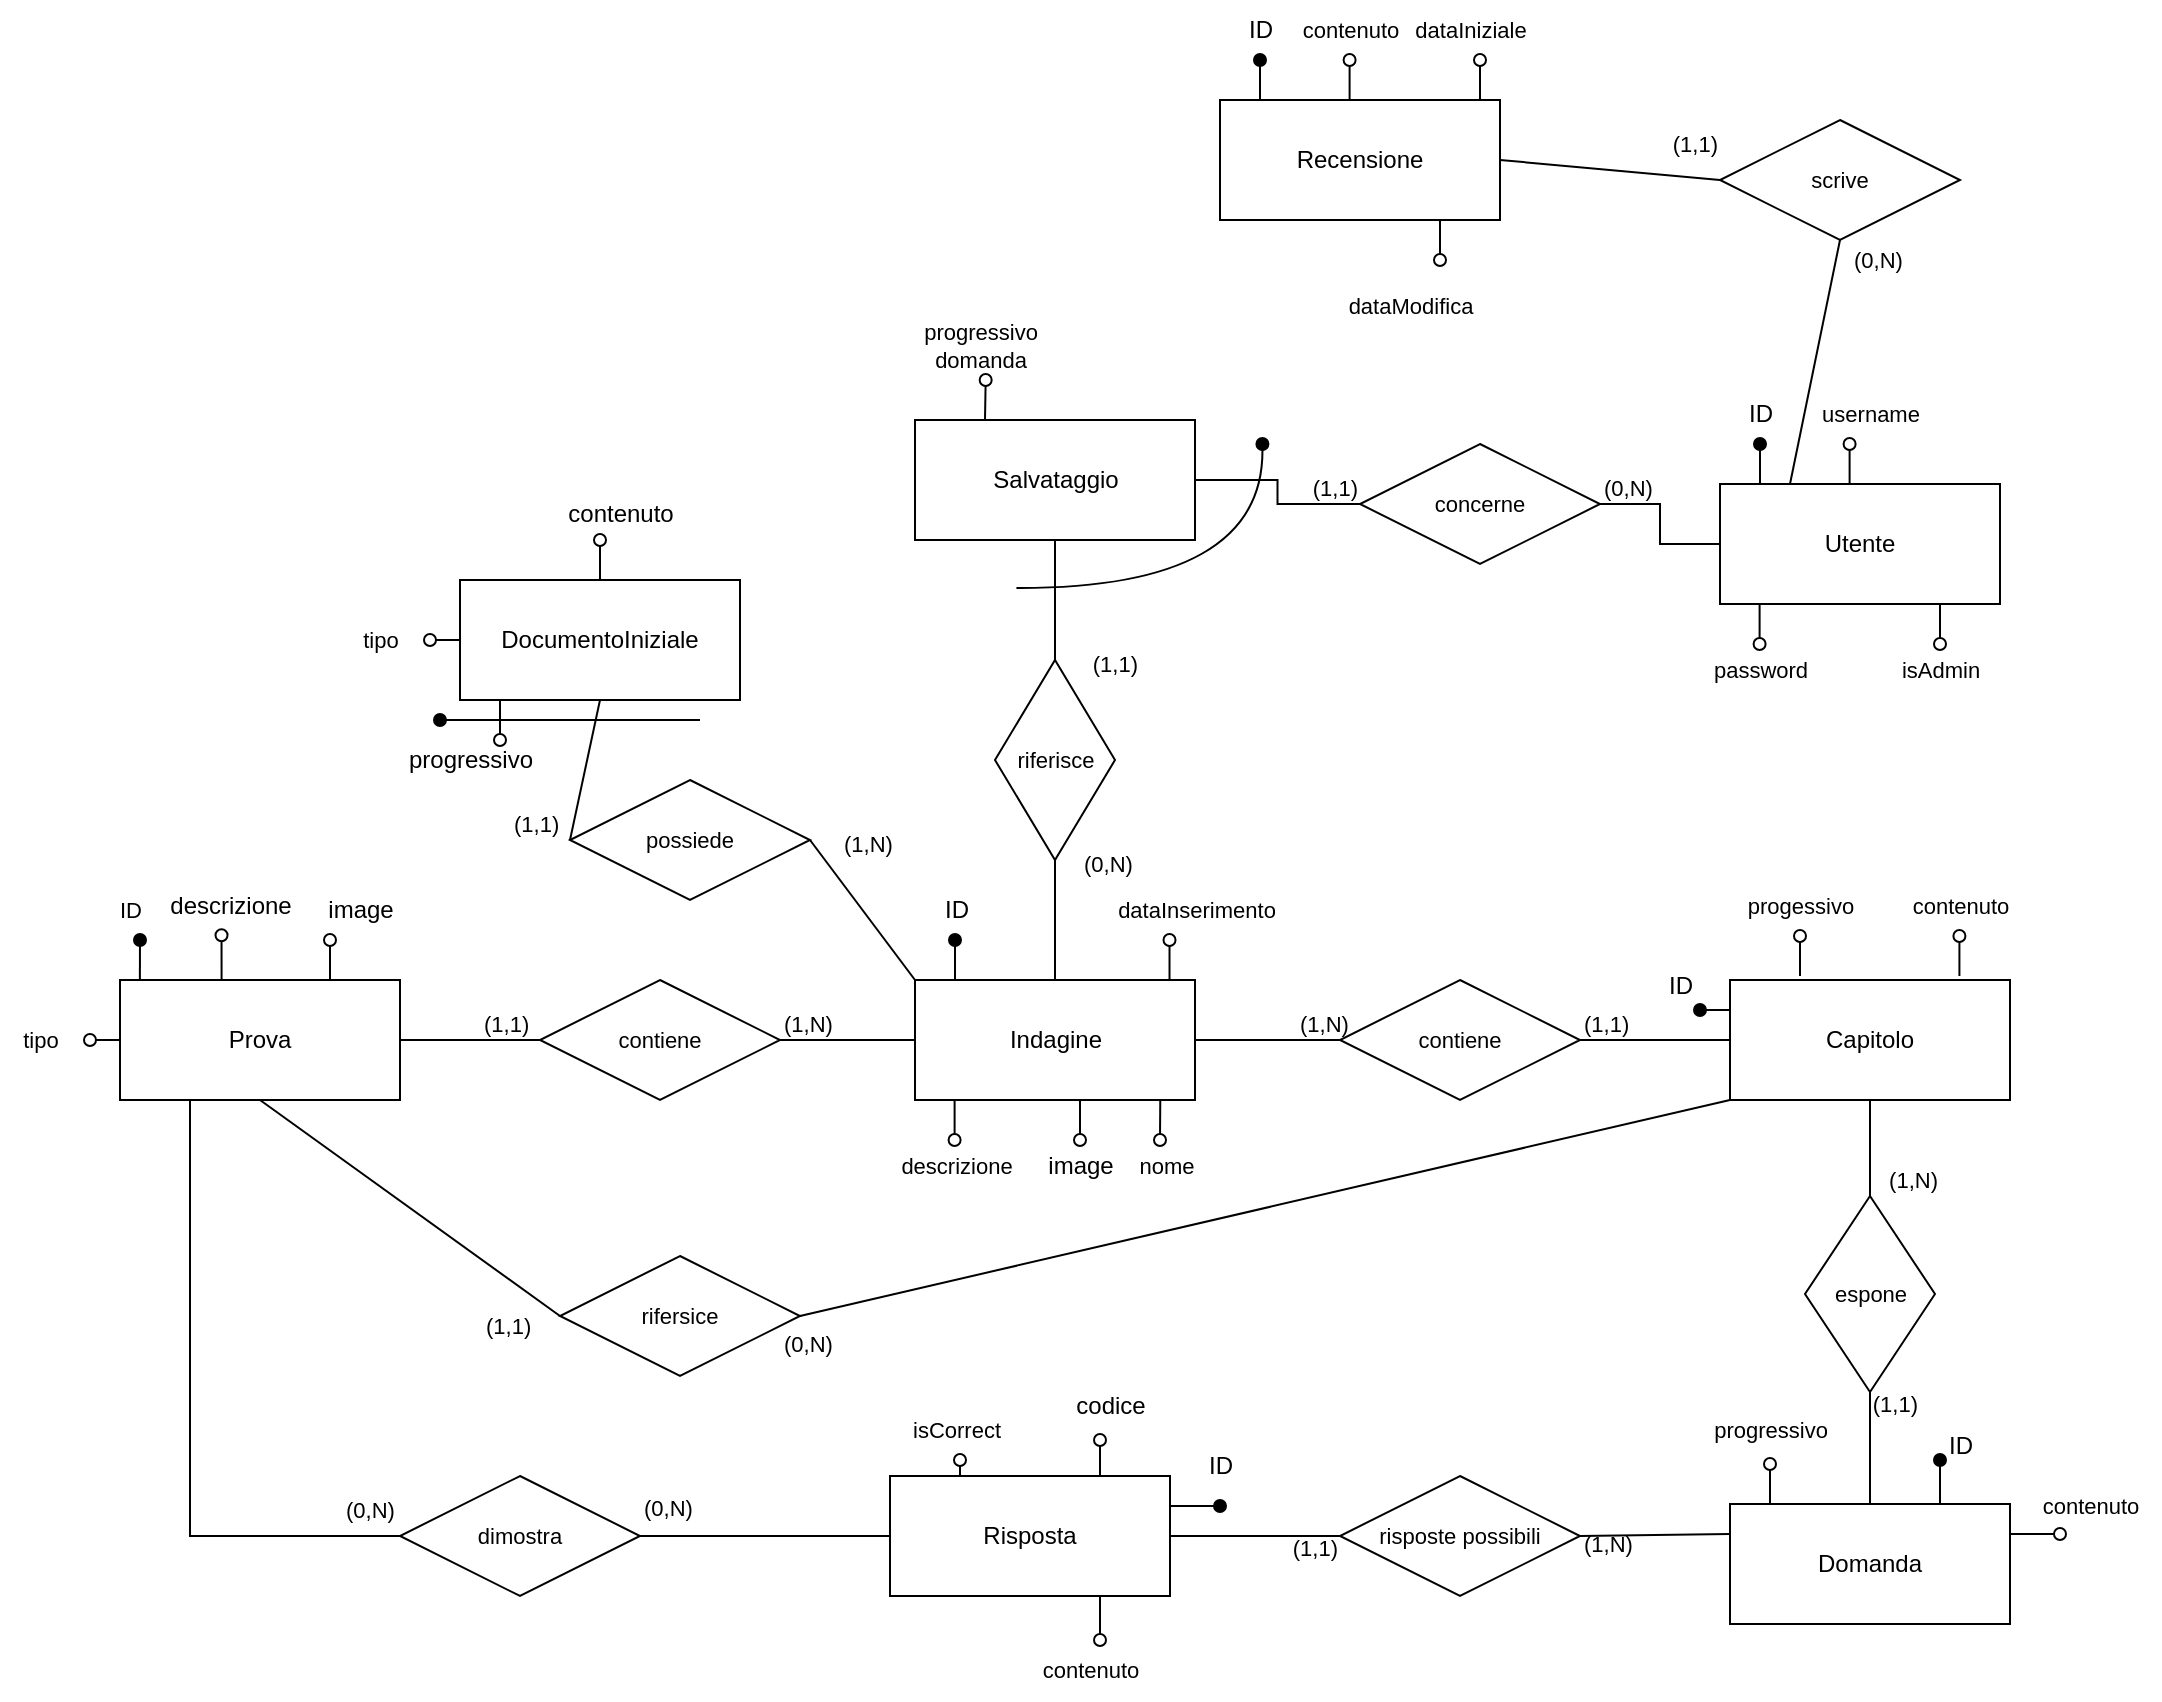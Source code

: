 <mxfile version="22.1.18" type="device">
  <diagram id="R2lEEEUBdFMjLlhIrx00" name="Page-1">
    <mxGraphModel dx="2337" dy="828" grid="1" gridSize="10" guides="1" tooltips="1" connect="1" arrows="1" fold="1" page="1" pageScale="1" pageWidth="850" pageHeight="1100" background="none" math="0" shadow="0" extFonts="Permanent Marker^https://fonts.googleapis.com/css?family=Permanent+Marker">
      <root>
        <mxCell id="0" />
        <mxCell id="1" parent="0" />
        <mxCell id="n5HG0VBlZ2yqzzz-11y6-12" style="rounded=0;orthogonalLoop=1;jettySize=auto;html=1;endArrow=oval;endFill=1;" parent="1" edge="1">
          <mxGeometry relative="1" as="geometry">
            <mxPoint x="670" y="392" as="targetPoint" />
            <mxPoint x="670" y="412" as="sourcePoint" />
          </mxGeometry>
        </mxCell>
        <mxCell id="n5HG0VBlZ2yqzzz-11y6-1" value="Utente" style="whiteSpace=wrap;html=1;align=center;" parent="1" vertex="1">
          <mxGeometry x="650" y="412" width="140" height="60" as="geometry" />
        </mxCell>
        <mxCell id="n5HG0VBlZ2yqzzz-11y6-13" value="ID" style="text;html=1;align=center;verticalAlign=middle;resizable=0;points=[];autosize=1;strokeColor=none;fillColor=none;" parent="1" vertex="1">
          <mxGeometry x="650" y="362" width="40" height="30" as="geometry" />
        </mxCell>
        <mxCell id="n5HG0VBlZ2yqzzz-11y6-15" style="rounded=0;orthogonalLoop=1;jettySize=auto;html=1;endArrow=oval;endFill=0;" parent="1" edge="1">
          <mxGeometry relative="1" as="geometry">
            <mxPoint x="714.8" y="392" as="targetPoint" />
            <mxPoint x="714.8" y="412" as="sourcePoint" />
          </mxGeometry>
        </mxCell>
        <mxCell id="n5HG0VBlZ2yqzzz-11y6-17" value="username" style="text;html=1;align=center;verticalAlign=middle;resizable=0;points=[];autosize=1;strokeColor=none;fillColor=none;fontSize=11;fontFamily=Helvetica;fontColor=default;" parent="1" vertex="1">
          <mxGeometry x="690" y="362" width="70" height="30" as="geometry" />
        </mxCell>
        <mxCell id="n5HG0VBlZ2yqzzz-11y6-20" style="rounded=0;orthogonalLoop=1;jettySize=auto;html=1;endArrow=oval;endFill=0;" parent="1" edge="1">
          <mxGeometry relative="1" as="geometry">
            <mxPoint x="669.8" y="492" as="targetPoint" />
            <mxPoint x="669.8" y="472" as="sourcePoint" />
          </mxGeometry>
        </mxCell>
        <mxCell id="n5HG0VBlZ2yqzzz-11y6-21" value="&lt;div&gt;password&lt;/div&gt;" style="text;html=1;align=center;verticalAlign=middle;resizable=0;points=[];autosize=1;strokeColor=none;fillColor=none;fontSize=11;fontFamily=Helvetica;fontColor=default;" parent="1" vertex="1">
          <mxGeometry x="635" y="490" width="70" height="30" as="geometry" />
        </mxCell>
        <mxCell id="n5HG0VBlZ2yqzzz-11y6-22" style="rounded=0;orthogonalLoop=1;jettySize=auto;html=1;endArrow=oval;endFill=0;" parent="1" edge="1">
          <mxGeometry relative="1" as="geometry">
            <mxPoint x="760" y="492" as="targetPoint" />
            <mxPoint x="760" y="472" as="sourcePoint" />
          </mxGeometry>
        </mxCell>
        <mxCell id="n5HG0VBlZ2yqzzz-11y6-23" value="isAdmin" style="text;html=1;align=center;verticalAlign=middle;resizable=0;points=[];autosize=1;strokeColor=none;fillColor=none;fontSize=11;fontFamily=Helvetica;fontColor=default;" parent="1" vertex="1">
          <mxGeometry x="730" y="490" width="60" height="30" as="geometry" />
        </mxCell>
        <mxCell id="n5HG0VBlZ2yqzzz-11y6-24" style="rounded=0;orthogonalLoop=1;jettySize=auto;html=1;endArrow=oval;endFill=1;" parent="1" edge="1">
          <mxGeometry relative="1" as="geometry">
            <mxPoint x="267.5" y="640" as="targetPoint" />
            <mxPoint x="267.5" y="660" as="sourcePoint" />
          </mxGeometry>
        </mxCell>
        <mxCell id="48Uhid8N3wwzaHbuXOkJ-1" style="edgeStyle=orthogonalEdgeStyle;rounded=0;orthogonalLoop=1;jettySize=auto;html=1;exitX=0.5;exitY=1;exitDx=0;exitDy=0;endArrow=oval;endFill=0;" edge="1" parent="1" source="n5HG0VBlZ2yqzzz-11y6-25">
          <mxGeometry relative="1" as="geometry">
            <mxPoint x="330" y="740" as="targetPoint" />
          </mxGeometry>
        </mxCell>
        <mxCell id="n5HG0VBlZ2yqzzz-11y6-25" value="Indagine" style="whiteSpace=wrap;html=1;align=center;" parent="1" vertex="1">
          <mxGeometry x="247.5" y="660" width="140" height="60" as="geometry" />
        </mxCell>
        <mxCell id="n5HG0VBlZ2yqzzz-11y6-26" value="ID" style="text;html=1;align=center;verticalAlign=middle;resizable=0;points=[];autosize=1;strokeColor=none;fillColor=none;" parent="1" vertex="1">
          <mxGeometry x="247.5" y="610" width="40" height="30" as="geometry" />
        </mxCell>
        <mxCell id="n5HG0VBlZ2yqzzz-11y6-27" style="rounded=0;orthogonalLoop=1;jettySize=auto;html=1;endArrow=oval;endFill=0;exitX=0.876;exitY=0.997;exitDx=0;exitDy=0;exitPerimeter=0;" parent="1" edge="1" source="n5HG0VBlZ2yqzzz-11y6-25">
          <mxGeometry relative="1" as="geometry">
            <mxPoint x="370" y="740" as="targetPoint" />
            <mxPoint x="353" y="720" as="sourcePoint" />
          </mxGeometry>
        </mxCell>
        <mxCell id="n5HG0VBlZ2yqzzz-11y6-28" value="nome" style="text;html=1;align=center;verticalAlign=middle;resizable=0;points=[];autosize=1;strokeColor=none;fillColor=none;fontSize=11;fontFamily=Helvetica;fontColor=default;" parent="1" vertex="1">
          <mxGeometry x="347.5" y="738" width="50" height="30" as="geometry" />
        </mxCell>
        <mxCell id="n5HG0VBlZ2yqzzz-11y6-31" style="rounded=0;orthogonalLoop=1;jettySize=auto;html=1;endArrow=oval;endFill=0;" parent="1" edge="1">
          <mxGeometry relative="1" as="geometry">
            <mxPoint x="267.3" y="740" as="targetPoint" />
            <mxPoint x="267.3" y="720" as="sourcePoint" />
          </mxGeometry>
        </mxCell>
        <mxCell id="n5HG0VBlZ2yqzzz-11y6-32" value="descrizione" style="text;html=1;align=center;verticalAlign=middle;resizable=0;points=[];autosize=1;strokeColor=none;fillColor=none;fontSize=11;fontFamily=Helvetica;fontColor=default;" parent="1" vertex="1">
          <mxGeometry x="227.5" y="738" width="80" height="30" as="geometry" />
        </mxCell>
        <mxCell id="n5HG0VBlZ2yqzzz-11y6-33" style="rounded=0;orthogonalLoop=1;jettySize=auto;html=1;endArrow=oval;endFill=0;" parent="1" edge="1">
          <mxGeometry relative="1" as="geometry">
            <mxPoint x="374.76" y="640" as="targetPoint" />
            <mxPoint x="374.76" y="660" as="sourcePoint" />
          </mxGeometry>
        </mxCell>
        <mxCell id="n5HG0VBlZ2yqzzz-11y6-34" value="dataInserimento" style="text;html=1;align=center;verticalAlign=middle;resizable=0;points=[];autosize=1;strokeColor=none;fillColor=none;fontSize=11;fontFamily=Helvetica;fontColor=default;" parent="1" vertex="1">
          <mxGeometry x="337.5" y="610" width="100" height="30" as="geometry" />
        </mxCell>
        <mxCell id="n5HG0VBlZ2yqzzz-11y6-116" style="edgeStyle=none;shape=connector;rounded=0;orthogonalLoop=1;jettySize=auto;html=1;exitX=0;exitY=0.5;exitDx=0;exitDy=0;entryX=1;entryY=0.5;entryDx=0;entryDy=0;labelBackgroundColor=default;strokeColor=default;align=center;verticalAlign=middle;fontFamily=Helvetica;fontSize=11;fontColor=default;endArrow=none;endFill=0;" parent="1" source="n5HG0VBlZ2yqzzz-11y6-35" target="n5HG0VBlZ2yqzzz-11y6-25" edge="1">
          <mxGeometry relative="1" as="geometry" />
        </mxCell>
        <mxCell id="n5HG0VBlZ2yqzzz-11y6-35" value="contiene" style="shape=rhombus;perimeter=rhombusPerimeter;whiteSpace=wrap;html=1;align=center;fontFamily=Helvetica;fontSize=11;fontColor=default;" parent="1" vertex="1">
          <mxGeometry x="460" y="660" width="120" height="60" as="geometry" />
        </mxCell>
        <mxCell id="n5HG0VBlZ2yqzzz-11y6-40" value="Capitolo" style="whiteSpace=wrap;html=1;align=center;" parent="1" vertex="1">
          <mxGeometry x="655" y="660" width="140" height="60" as="geometry" />
        </mxCell>
        <mxCell id="n5HG0VBlZ2yqzzz-11y6-42" style="rounded=0;orthogonalLoop=1;jettySize=auto;html=1;endArrow=oval;endFill=0;" parent="1" edge="1">
          <mxGeometry relative="1" as="geometry">
            <mxPoint x="690" y="638" as="targetPoint" />
            <mxPoint x="690" y="658" as="sourcePoint" />
          </mxGeometry>
        </mxCell>
        <mxCell id="n5HG0VBlZ2yqzzz-11y6-43" value="progessivo" style="text;html=1;align=center;verticalAlign=middle;resizable=0;points=[];autosize=1;strokeColor=none;fillColor=none;fontSize=11;fontFamily=Helvetica;fontColor=default;" parent="1" vertex="1">
          <mxGeometry x="650" y="608" width="80" height="30" as="geometry" />
        </mxCell>
        <mxCell id="n5HG0VBlZ2yqzzz-11y6-44" style="rounded=0;orthogonalLoop=1;jettySize=auto;html=1;endArrow=oval;endFill=0;" parent="1" edge="1">
          <mxGeometry relative="1" as="geometry">
            <mxPoint x="769.71" y="638" as="targetPoint" />
            <mxPoint x="769.71" y="658" as="sourcePoint" />
          </mxGeometry>
        </mxCell>
        <mxCell id="n5HG0VBlZ2yqzzz-11y6-45" value="contenuto" style="text;html=1;align=center;verticalAlign=middle;resizable=0;points=[];autosize=1;strokeColor=none;fillColor=none;fontSize=11;fontFamily=Helvetica;fontColor=default;" parent="1" vertex="1">
          <mxGeometry x="735" y="608" width="70" height="30" as="geometry" />
        </mxCell>
        <mxCell id="n5HG0VBlZ2yqzzz-11y6-48" value="" style="endArrow=none;html=1;rounded=0;labelBackgroundColor=default;strokeColor=default;align=center;verticalAlign=middle;fontFamily=Helvetica;fontSize=11;fontColor=default;shape=connector;exitX=1;exitY=0.5;exitDx=0;exitDy=0;entryX=0;entryY=0.5;entryDx=0;entryDy=0;" parent="1" source="n5HG0VBlZ2yqzzz-11y6-35" target="n5HG0VBlZ2yqzzz-11y6-40" edge="1">
          <mxGeometry relative="1" as="geometry">
            <mxPoint x="440" y="910" as="sourcePoint" />
            <mxPoint x="600" y="910" as="targetPoint" />
          </mxGeometry>
        </mxCell>
        <mxCell id="n5HG0VBlZ2yqzzz-11y6-49" value="(1,1)" style="resizable=0;html=1;whiteSpace=wrap;align=left;verticalAlign=bottom;fontFamily=Helvetica;fontSize=11;fontColor=default;" parent="n5HG0VBlZ2yqzzz-11y6-48" connectable="0" vertex="1">
          <mxGeometry x="-1" relative="1" as="geometry" />
        </mxCell>
        <mxCell id="n5HG0VBlZ2yqzzz-11y6-50" value="" style="resizable=0;html=1;whiteSpace=wrap;align=right;verticalAlign=bottom;fontFamily=Helvetica;fontSize=11;fontColor=default;" parent="n5HG0VBlZ2yqzzz-11y6-48" connectable="0" vertex="1">
          <mxGeometry x="1" relative="1" as="geometry" />
        </mxCell>
        <mxCell id="n5HG0VBlZ2yqzzz-11y6-52" style="rounded=0;orthogonalLoop=1;jettySize=auto;html=1;endArrow=oval;endFill=0;" parent="1" edge="1">
          <mxGeometry relative="1" as="geometry">
            <mxPoint x="675" y="902" as="targetPoint" />
            <mxPoint x="675" y="922" as="sourcePoint" />
          </mxGeometry>
        </mxCell>
        <mxCell id="n5HG0VBlZ2yqzzz-11y6-53" value="Domanda" style="whiteSpace=wrap;html=1;align=center;" parent="1" vertex="1">
          <mxGeometry x="655" y="922" width="140" height="60" as="geometry" />
        </mxCell>
        <mxCell id="n5HG0VBlZ2yqzzz-11y6-54" style="rounded=0;orthogonalLoop=1;jettySize=auto;html=1;endArrow=oval;endFill=0;exitX=1;exitY=0.25;exitDx=0;exitDy=0;" parent="1" source="n5HG0VBlZ2yqzzz-11y6-53" edge="1">
          <mxGeometry relative="1" as="geometry">
            <mxPoint x="820" y="937" as="targetPoint" />
            <mxPoint x="635" y="962" as="sourcePoint" />
          </mxGeometry>
        </mxCell>
        <mxCell id="n5HG0VBlZ2yqzzz-11y6-58" value="progressivo" style="text;html=1;align=center;verticalAlign=middle;resizable=0;points=[];autosize=1;strokeColor=none;fillColor=none;fontSize=11;fontFamily=Helvetica;fontColor=default;" parent="1" vertex="1">
          <mxGeometry x="635" y="870" width="80" height="30" as="geometry" />
        </mxCell>
        <mxCell id="n5HG0VBlZ2yqzzz-11y6-59" value="contenuto" style="text;html=1;align=center;verticalAlign=middle;resizable=0;points=[];autosize=1;strokeColor=none;fillColor=none;fontSize=11;fontFamily=Helvetica;fontColor=default;" parent="1" vertex="1">
          <mxGeometry x="800" y="908" width="70" height="30" as="geometry" />
        </mxCell>
        <mxCell id="n5HG0VBlZ2yqzzz-11y6-60" value="espone" style="shape=rhombus;perimeter=rhombusPerimeter;whiteSpace=wrap;html=1;align=center;fontFamily=Helvetica;fontSize=11;fontColor=default;direction=south;" parent="1" vertex="1">
          <mxGeometry x="692.5" y="768" width="65" height="98" as="geometry" />
        </mxCell>
        <mxCell id="n5HG0VBlZ2yqzzz-11y6-61" value="" style="endArrow=none;html=1;rounded=0;labelBackgroundColor=default;strokeColor=default;align=center;verticalAlign=middle;fontFamily=Helvetica;fontSize=11;fontColor=default;shape=connector;exitX=0.5;exitY=1;exitDx=0;exitDy=0;entryX=0;entryY=0.5;entryDx=0;entryDy=0;" parent="1" source="n5HG0VBlZ2yqzzz-11y6-40" target="n5HG0VBlZ2yqzzz-11y6-60" edge="1">
          <mxGeometry relative="1" as="geometry">
            <mxPoint x="630" y="750" as="sourcePoint" />
            <mxPoint x="702" y="750" as="targetPoint" />
          </mxGeometry>
        </mxCell>
        <mxCell id="n5HG0VBlZ2yqzzz-11y6-62" value="(1,N)" style="resizable=0;html=1;whiteSpace=wrap;align=right;verticalAlign=bottom;fontFamily=Helvetica;fontSize=11;fontColor=default;" parent="n5HG0VBlZ2yqzzz-11y6-61" connectable="0" vertex="1">
          <mxGeometry x="1" relative="1" as="geometry">
            <mxPoint x="35" as="offset" />
          </mxGeometry>
        </mxCell>
        <mxCell id="n5HG0VBlZ2yqzzz-11y6-63" value="" style="endArrow=none;html=1;rounded=0;labelBackgroundColor=default;strokeColor=default;align=center;verticalAlign=middle;fontFamily=Helvetica;fontSize=11;fontColor=default;shape=connector;exitX=1;exitY=0.5;exitDx=0;exitDy=0;entryX=0.5;entryY=0;entryDx=0;entryDy=0;" parent="1" source="n5HG0VBlZ2yqzzz-11y6-60" target="n5HG0VBlZ2yqzzz-11y6-53" edge="1">
          <mxGeometry relative="1" as="geometry">
            <mxPoint x="408" y="710" as="sourcePoint" />
            <mxPoint x="480" y="710" as="targetPoint" />
          </mxGeometry>
        </mxCell>
        <mxCell id="n5HG0VBlZ2yqzzz-11y6-64" value="(1,1)" style="resizable=0;html=1;whiteSpace=wrap;align=right;verticalAlign=bottom;fontFamily=Helvetica;fontSize=11;fontColor=default;" parent="n5HG0VBlZ2yqzzz-11y6-63" connectable="0" vertex="1">
          <mxGeometry x="1" relative="1" as="geometry">
            <mxPoint x="25" y="-42" as="offset" />
          </mxGeometry>
        </mxCell>
        <mxCell id="n5HG0VBlZ2yqzzz-11y6-66" style="rounded=0;orthogonalLoop=1;jettySize=auto;html=1;endArrow=oval;endFill=0;exitX=0.75;exitY=0;exitDx=0;exitDy=0;" parent="1" source="n5HG0VBlZ2yqzzz-11y6-67" edge="1">
          <mxGeometry relative="1" as="geometry">
            <mxPoint x="340" y="890" as="targetPoint" />
            <mxPoint x="255" y="908" as="sourcePoint" />
          </mxGeometry>
        </mxCell>
        <mxCell id="n5HG0VBlZ2yqzzz-11y6-67" value="Risposta" style="whiteSpace=wrap;html=1;align=center;" parent="1" vertex="1">
          <mxGeometry x="235" y="908" width="140" height="60" as="geometry" />
        </mxCell>
        <mxCell id="n5HG0VBlZ2yqzzz-11y6-68" value="codice" style="text;html=1;align=center;verticalAlign=middle;resizable=0;points=[];autosize=1;strokeColor=none;fillColor=none;" parent="1" vertex="1">
          <mxGeometry x="315" y="858" width="60" height="30" as="geometry" />
        </mxCell>
        <mxCell id="n5HG0VBlZ2yqzzz-11y6-71" style="rounded=0;orthogonalLoop=1;jettySize=auto;html=1;endArrow=oval;endFill=0;exitX=0.75;exitY=1;exitDx=0;exitDy=0;" parent="1" source="n5HG0VBlZ2yqzzz-11y6-67" edge="1">
          <mxGeometry relative="1" as="geometry">
            <mxPoint x="340" y="990" as="targetPoint" />
            <mxPoint x="254.8" y="968" as="sourcePoint" />
          </mxGeometry>
        </mxCell>
        <mxCell id="n5HG0VBlZ2yqzzz-11y6-72" value="contenuto" style="text;html=1;align=center;verticalAlign=middle;resizable=0;points=[];autosize=1;strokeColor=none;fillColor=none;fontSize=11;fontFamily=Helvetica;fontColor=default;" parent="1" vertex="1">
          <mxGeometry x="300" y="990" width="70" height="30" as="geometry" />
        </mxCell>
        <mxCell id="n5HG0VBlZ2yqzzz-11y6-83" style="edgeStyle=none;shape=connector;rounded=0;orthogonalLoop=1;jettySize=auto;html=1;exitX=0.25;exitY=0;exitDx=0;exitDy=0;labelBackgroundColor=default;strokeColor=default;align=center;verticalAlign=middle;fontFamily=Helvetica;fontSize=11;fontColor=default;endArrow=oval;endFill=0;" parent="1" source="n5HG0VBlZ2yqzzz-11y6-67" edge="1">
          <mxGeometry relative="1" as="geometry">
            <mxPoint x="270" y="900" as="targetPoint" />
          </mxGeometry>
        </mxCell>
        <mxCell id="n5HG0VBlZ2yqzzz-11y6-75" value="risposte possibili" style="shape=rhombus;perimeter=rhombusPerimeter;whiteSpace=wrap;html=1;align=center;fontFamily=Helvetica;fontSize=11;fontColor=default;" parent="1" vertex="1">
          <mxGeometry x="460" y="908" width="120" height="60" as="geometry" />
        </mxCell>
        <mxCell id="n5HG0VBlZ2yqzzz-11y6-76" value="&lt;div&gt;(1,1)&lt;/div&gt;" style="resizable=0;html=1;whiteSpace=wrap;align=right;verticalAlign=bottom;fontFamily=Helvetica;fontSize=11;fontColor=default;" parent="1" connectable="0" vertex="1">
          <mxGeometry x="460" y="952" as="geometry" />
        </mxCell>
        <mxCell id="n5HG0VBlZ2yqzzz-11y6-77" value="(1,N)" style="resizable=0;html=1;whiteSpace=wrap;align=left;verticalAlign=bottom;fontFamily=Helvetica;fontSize=11;fontColor=default;" parent="1" connectable="0" vertex="1">
          <mxGeometry x="580" y="950" as="geometry" />
        </mxCell>
        <mxCell id="n5HG0VBlZ2yqzzz-11y6-78" value="" style="endArrow=none;html=1;rounded=0;labelBackgroundColor=default;strokeColor=default;align=center;verticalAlign=middle;fontFamily=Helvetica;fontSize=11;fontColor=default;shape=connector;exitX=1;exitY=0.5;exitDx=0;exitDy=0;entryX=0;entryY=0.5;entryDx=0;entryDy=0;" parent="1" source="n5HG0VBlZ2yqzzz-11y6-67" target="n5HG0VBlZ2yqzzz-11y6-75" edge="1">
          <mxGeometry relative="1" as="geometry">
            <mxPoint x="398" y="700" as="sourcePoint" />
            <mxPoint x="470" y="700" as="targetPoint" />
          </mxGeometry>
        </mxCell>
        <mxCell id="n5HG0VBlZ2yqzzz-11y6-79" value="" style="resizable=0;html=1;whiteSpace=wrap;align=right;verticalAlign=bottom;fontFamily=Helvetica;fontSize=11;fontColor=default;" parent="n5HG0VBlZ2yqzzz-11y6-78" connectable="0" vertex="1">
          <mxGeometry x="1" relative="1" as="geometry" />
        </mxCell>
        <mxCell id="n5HG0VBlZ2yqzzz-11y6-80" value="" style="endArrow=none;html=1;rounded=0;labelBackgroundColor=default;strokeColor=default;align=center;verticalAlign=middle;fontFamily=Helvetica;fontSize=11;fontColor=default;shape=connector;exitX=0;exitY=0.25;exitDx=0;exitDy=0;entryX=1;entryY=0.5;entryDx=0;entryDy=0;" parent="1" source="n5HG0VBlZ2yqzzz-11y6-53" target="n5HG0VBlZ2yqzzz-11y6-75" edge="1">
          <mxGeometry relative="1" as="geometry">
            <mxPoint x="385" y="948" as="sourcePoint" />
            <mxPoint x="470" y="960" as="targetPoint" />
          </mxGeometry>
        </mxCell>
        <mxCell id="n5HG0VBlZ2yqzzz-11y6-81" value="" style="resizable=0;html=1;whiteSpace=wrap;align=right;verticalAlign=bottom;fontFamily=Helvetica;fontSize=11;fontColor=default;" parent="n5HG0VBlZ2yqzzz-11y6-80" connectable="0" vertex="1">
          <mxGeometry x="1" relative="1" as="geometry" />
        </mxCell>
        <mxCell id="n5HG0VBlZ2yqzzz-11y6-84" value="isCorrect" style="text;html=1;align=center;verticalAlign=middle;resizable=0;points=[];autosize=1;strokeColor=none;fillColor=none;fontSize=11;fontFamily=Helvetica;fontColor=default;" parent="1" vertex="1">
          <mxGeometry x="232.5" y="870" width="70" height="30" as="geometry" />
        </mxCell>
        <mxCell id="n5HG0VBlZ2yqzzz-11y6-104" style="edgeStyle=none;shape=connector;rounded=0;orthogonalLoop=1;jettySize=auto;html=1;exitX=0.25;exitY=0;exitDx=0;exitDy=0;labelBackgroundColor=default;strokeColor=default;align=center;verticalAlign=middle;fontFamily=Helvetica;fontSize=11;fontColor=default;endArrow=oval;endFill=0;" parent="1" source="n5HG0VBlZ2yqzzz-11y6-86" edge="1">
          <mxGeometry relative="1" as="geometry">
            <mxPoint x="282.833" y="360" as="targetPoint" />
          </mxGeometry>
        </mxCell>
        <mxCell id="n5HG0VBlZ2yqzzz-11y6-86" value="Salvataggio" style="whiteSpace=wrap;html=1;align=center;" parent="1" vertex="1">
          <mxGeometry x="247.5" y="380" width="140" height="60" as="geometry" />
        </mxCell>
        <mxCell id="n5HG0VBlZ2yqzzz-11y6-94" style="edgeStyle=none;shape=connector;rounded=0;orthogonalLoop=1;jettySize=auto;html=1;exitX=1;exitY=0.5;exitDx=0;exitDy=0;entryX=0.5;entryY=0;entryDx=0;entryDy=0;labelBackgroundColor=default;strokeColor=default;align=center;verticalAlign=middle;fontFamily=Helvetica;fontSize=11;fontColor=default;endArrow=none;endFill=0;" parent="1" source="n5HG0VBlZ2yqzzz-11y6-91" target="n5HG0VBlZ2yqzzz-11y6-25" edge="1">
          <mxGeometry relative="1" as="geometry" />
        </mxCell>
        <mxCell id="n5HG0VBlZ2yqzzz-11y6-95" style="edgeStyle=none;shape=connector;rounded=0;orthogonalLoop=1;jettySize=auto;html=1;exitX=0;exitY=0.5;exitDx=0;exitDy=0;entryX=0.5;entryY=1;entryDx=0;entryDy=0;labelBackgroundColor=default;strokeColor=default;align=center;verticalAlign=middle;fontFamily=Helvetica;fontSize=11;fontColor=default;endArrow=none;endFill=0;" parent="1" source="n5HG0VBlZ2yqzzz-11y6-91" target="n5HG0VBlZ2yqzzz-11y6-86" edge="1">
          <mxGeometry relative="1" as="geometry" />
        </mxCell>
        <mxCell id="n5HG0VBlZ2yqzzz-11y6-91" value="riferisce" style="shape=rhombus;perimeter=rhombusPerimeter;whiteSpace=wrap;html=1;align=center;fontFamily=Helvetica;fontSize=11;fontColor=default;direction=south;" parent="1" vertex="1">
          <mxGeometry x="287.5" y="500" width="60" height="100" as="geometry" />
        </mxCell>
        <mxCell id="n5HG0VBlZ2yqzzz-11y6-92" value="(1,1)" style="resizable=0;html=1;whiteSpace=wrap;align=right;verticalAlign=bottom;fontFamily=Helvetica;fontSize=11;fontColor=default;" parent="1" connectable="0" vertex="1">
          <mxGeometry x="360" y="510" as="geometry" />
        </mxCell>
        <mxCell id="n5HG0VBlZ2yqzzz-11y6-93" value="(0,N)" style="resizable=0;html=1;whiteSpace=wrap;align=left;verticalAlign=bottom;fontFamily=Helvetica;fontSize=11;fontColor=default;" parent="1" connectable="0" vertex="1">
          <mxGeometry x="330" y="610" as="geometry" />
        </mxCell>
        <mxCell id="n5HG0VBlZ2yqzzz-11y6-99" style="edgeStyle=orthogonalEdgeStyle;shape=connector;rounded=0;orthogonalLoop=1;jettySize=auto;html=1;exitX=0;exitY=0.5;exitDx=0;exitDy=0;entryX=1;entryY=0.5;entryDx=0;entryDy=0;labelBackgroundColor=default;strokeColor=default;align=center;verticalAlign=middle;fontFamily=Helvetica;fontSize=11;fontColor=default;endArrow=none;endFill=0;" parent="1" source="n5HG0VBlZ2yqzzz-11y6-96" target="n5HG0VBlZ2yqzzz-11y6-86" edge="1">
          <mxGeometry relative="1" as="geometry" />
        </mxCell>
        <mxCell id="n5HG0VBlZ2yqzzz-11y6-100" style="edgeStyle=orthogonalEdgeStyle;shape=connector;rounded=0;orthogonalLoop=1;jettySize=auto;html=1;exitX=1;exitY=0.5;exitDx=0;exitDy=0;entryX=0;entryY=0.5;entryDx=0;entryDy=0;labelBackgroundColor=default;strokeColor=default;align=center;verticalAlign=middle;fontFamily=Helvetica;fontSize=11;fontColor=default;endArrow=none;endFill=0;" parent="1" source="n5HG0VBlZ2yqzzz-11y6-96" target="n5HG0VBlZ2yqzzz-11y6-1" edge="1">
          <mxGeometry relative="1" as="geometry" />
        </mxCell>
        <mxCell id="n5HG0VBlZ2yqzzz-11y6-96" value="concerne" style="shape=rhombus;perimeter=rhombusPerimeter;whiteSpace=wrap;html=1;align=center;fontFamily=Helvetica;fontSize=11;fontColor=default;" parent="1" vertex="1">
          <mxGeometry x="470" y="392" width="120" height="60" as="geometry" />
        </mxCell>
        <mxCell id="n5HG0VBlZ2yqzzz-11y6-97" value="(1,1)" style="resizable=0;html=1;whiteSpace=wrap;align=right;verticalAlign=bottom;fontFamily=Helvetica;fontSize=11;fontColor=default;" parent="1" connectable="0" vertex="1">
          <mxGeometry x="470" y="422" as="geometry" />
        </mxCell>
        <mxCell id="n5HG0VBlZ2yqzzz-11y6-98" value="(0,N)" style="resizable=0;html=1;whiteSpace=wrap;align=left;verticalAlign=bottom;fontFamily=Helvetica;fontSize=11;fontColor=default;" parent="1" connectable="0" vertex="1">
          <mxGeometry x="590" y="422" as="geometry" />
        </mxCell>
        <mxCell id="n5HG0VBlZ2yqzzz-11y6-102" value="" style="endArrow=oval;html=1;rounded=0;labelBackgroundColor=default;strokeColor=default;align=center;verticalAlign=middle;fontFamily=Helvetica;fontSize=11;fontColor=default;shape=connector;edgeStyle=orthogonalEdgeStyle;curved=1;endFill=1;" parent="1" edge="1">
          <mxGeometry relative="1" as="geometry">
            <mxPoint x="298.21" y="464" as="sourcePoint" />
            <mxPoint x="421.21" y="392" as="targetPoint" />
          </mxGeometry>
        </mxCell>
        <mxCell id="n5HG0VBlZ2yqzzz-11y6-105" value="&lt;div&gt;progressivo&lt;/div&gt;&lt;div&gt;domanda&lt;br&gt;&lt;/div&gt;" style="text;html=1;align=center;verticalAlign=middle;resizable=0;points=[];autosize=1;strokeColor=none;fillColor=none;fontSize=11;fontFamily=Helvetica;fontColor=default;" parent="1" vertex="1">
          <mxGeometry x="240" y="323" width="80" height="40" as="geometry" />
        </mxCell>
        <mxCell id="n5HG0VBlZ2yqzzz-11y6-134" style="edgeStyle=none;shape=connector;rounded=0;orthogonalLoop=1;jettySize=auto;html=1;exitX=0.071;exitY=0.011;exitDx=0;exitDy=0;labelBackgroundColor=default;strokeColor=default;align=center;verticalAlign=middle;fontFamily=Helvetica;fontSize=11;fontColor=default;endArrow=oval;endFill=1;exitPerimeter=0;" parent="1" source="n5HG0VBlZ2yqzzz-11y6-107" edge="1">
          <mxGeometry relative="1" as="geometry">
            <mxPoint x="-140" y="640" as="targetPoint" />
          </mxGeometry>
        </mxCell>
        <mxCell id="DzBBNSqWi5gjIEi5yH6b-2" style="edgeStyle=orthogonalEdgeStyle;rounded=0;orthogonalLoop=1;jettySize=auto;html=1;exitX=0.5;exitY=0;exitDx=0;exitDy=0;endArrow=oval;endFill=0;entryX=0.447;entryY=0.987;entryDx=0;entryDy=0;entryPerimeter=0;" parent="1" source="n5HG0VBlZ2yqzzz-11y6-107" target="DzBBNSqWi5gjIEi5yH6b-3" edge="1">
          <mxGeometry relative="1" as="geometry">
            <mxPoint x="-79.8" y="640" as="targetPoint" />
          </mxGeometry>
        </mxCell>
        <mxCell id="DzBBNSqWi5gjIEi5yH6b-5" style="edgeStyle=orthogonalEdgeStyle;rounded=0;orthogonalLoop=1;jettySize=auto;html=1;exitX=0.75;exitY=0;exitDx=0;exitDy=0;endArrow=oval;endFill=0;" parent="1" source="n5HG0VBlZ2yqzzz-11y6-107" edge="1">
          <mxGeometry relative="1" as="geometry">
            <mxPoint x="-45" y="640" as="targetPoint" />
          </mxGeometry>
        </mxCell>
        <mxCell id="n5HG0VBlZ2yqzzz-11y6-107" value="Prova" style="whiteSpace=wrap;html=1;align=center;" parent="1" vertex="1">
          <mxGeometry x="-150" y="660" width="140" height="60" as="geometry" />
        </mxCell>
        <mxCell id="n5HG0VBlZ2yqzzz-11y6-109" style="rounded=0;orthogonalLoop=1;jettySize=auto;html=1;endArrow=oval;endFill=0;exitX=0;exitY=0.5;exitDx=0;exitDy=0;" parent="1" source="n5HG0VBlZ2yqzzz-11y6-107" edge="1">
          <mxGeometry relative="1" as="geometry">
            <mxPoint x="-165" y="690" as="targetPoint" />
            <mxPoint x="-165" y="710" as="sourcePoint" />
          </mxGeometry>
        </mxCell>
        <mxCell id="n5HG0VBlZ2yqzzz-11y6-110" value="tipo" style="text;html=1;align=center;verticalAlign=middle;resizable=0;points=[];autosize=1;strokeColor=none;fillColor=none;fontSize=11;fontFamily=Helvetica;fontColor=default;" parent="1" vertex="1">
          <mxGeometry x="-210" y="675" width="40" height="30" as="geometry" />
        </mxCell>
        <mxCell id="n5HG0VBlZ2yqzzz-11y6-117" value="(1,N)" style="resizable=0;html=1;whiteSpace=wrap;align=left;verticalAlign=bottom;fontFamily=Helvetica;fontSize=11;fontColor=default;" parent="1" connectable="0" vertex="1">
          <mxGeometry x="437.5" y="690" as="geometry" />
        </mxCell>
        <mxCell id="n5HG0VBlZ2yqzzz-11y6-121" style="edgeStyle=none;shape=connector;rounded=0;orthogonalLoop=1;jettySize=auto;html=1;exitX=0;exitY=0.5;exitDx=0;exitDy=0;entryX=1;entryY=0.5;entryDx=0;entryDy=0;labelBackgroundColor=default;strokeColor=default;align=center;verticalAlign=middle;fontFamily=Helvetica;fontSize=11;fontColor=default;endArrow=none;endFill=0;" parent="1" source="n5HG0VBlZ2yqzzz-11y6-118" target="n5HG0VBlZ2yqzzz-11y6-107" edge="1">
          <mxGeometry relative="1" as="geometry" />
        </mxCell>
        <mxCell id="n5HG0VBlZ2yqzzz-11y6-122" style="edgeStyle=none;shape=connector;rounded=0;orthogonalLoop=1;jettySize=auto;html=1;exitX=1;exitY=0.5;exitDx=0;exitDy=0;entryX=0;entryY=0.5;entryDx=0;entryDy=0;labelBackgroundColor=default;strokeColor=default;align=center;verticalAlign=middle;fontFamily=Helvetica;fontSize=11;fontColor=default;endArrow=none;endFill=0;" parent="1" source="n5HG0VBlZ2yqzzz-11y6-118" target="n5HG0VBlZ2yqzzz-11y6-25" edge="1">
          <mxGeometry relative="1" as="geometry" />
        </mxCell>
        <mxCell id="n5HG0VBlZ2yqzzz-11y6-118" value="contiene" style="shape=rhombus;perimeter=rhombusPerimeter;whiteSpace=wrap;html=1;align=center;fontFamily=Helvetica;fontSize=11;fontColor=default;" parent="1" vertex="1">
          <mxGeometry x="60" y="660" width="120" height="60" as="geometry" />
        </mxCell>
        <mxCell id="n5HG0VBlZ2yqzzz-11y6-119" value="(1,N)" style="resizable=0;html=1;whiteSpace=wrap;align=left;verticalAlign=bottom;fontFamily=Helvetica;fontSize=11;fontColor=default;" parent="1" connectable="0" vertex="1">
          <mxGeometry x="180" y="690" as="geometry" />
        </mxCell>
        <mxCell id="n5HG0VBlZ2yqzzz-11y6-120" value="(1,1)" style="resizable=0;html=1;whiteSpace=wrap;align=left;verticalAlign=bottom;fontFamily=Helvetica;fontSize=11;fontColor=default;" parent="1" connectable="0" vertex="1">
          <mxGeometry x="30" y="690" as="geometry" />
        </mxCell>
        <mxCell id="n5HG0VBlZ2yqzzz-11y6-130" style="edgeStyle=none;shape=connector;rounded=0;orthogonalLoop=1;jettySize=auto;html=1;exitX=1;exitY=0.5;exitDx=0;exitDy=0;entryX=0;entryY=1;entryDx=0;entryDy=0;labelBackgroundColor=default;strokeColor=default;align=center;verticalAlign=middle;fontFamily=Helvetica;fontSize=11;fontColor=default;endArrow=none;endFill=0;" parent="1" source="n5HG0VBlZ2yqzzz-11y6-127" target="n5HG0VBlZ2yqzzz-11y6-40" edge="1">
          <mxGeometry relative="1" as="geometry" />
        </mxCell>
        <mxCell id="n5HG0VBlZ2yqzzz-11y6-131" style="edgeStyle=none;shape=connector;rounded=0;orthogonalLoop=1;jettySize=auto;html=1;exitX=0;exitY=0.5;exitDx=0;exitDy=0;entryX=0.5;entryY=1;entryDx=0;entryDy=0;labelBackgroundColor=default;strokeColor=default;align=center;verticalAlign=middle;fontFamily=Helvetica;fontSize=11;fontColor=default;endArrow=none;endFill=0;" parent="1" source="n5HG0VBlZ2yqzzz-11y6-127" target="n5HG0VBlZ2yqzzz-11y6-107" edge="1">
          <mxGeometry relative="1" as="geometry" />
        </mxCell>
        <mxCell id="n5HG0VBlZ2yqzzz-11y6-127" value="rifersice" style="shape=rhombus;perimeter=rhombusPerimeter;whiteSpace=wrap;html=1;align=center;fontFamily=Helvetica;fontSize=11;fontColor=default;" parent="1" vertex="1">
          <mxGeometry x="70" y="798" width="120" height="60" as="geometry" />
        </mxCell>
        <mxCell id="n5HG0VBlZ2yqzzz-11y6-128" value="(0,N)" style="resizable=0;html=1;whiteSpace=wrap;align=left;verticalAlign=bottom;fontFamily=Helvetica;fontSize=11;fontColor=default;" parent="1" connectable="0" vertex="1">
          <mxGeometry x="180" y="850" as="geometry" />
        </mxCell>
        <mxCell id="n5HG0VBlZ2yqzzz-11y6-129" value="(1,1)" style="resizable=0;html=1;whiteSpace=wrap;align=left;verticalAlign=bottom;fontFamily=Helvetica;fontSize=11;fontColor=default;" parent="1" connectable="0" vertex="1">
          <mxGeometry x="30" y="840" as="geometry">
            <mxPoint x="1" y="1" as="offset" />
          </mxGeometry>
        </mxCell>
        <mxCell id="n5HG0VBlZ2yqzzz-11y6-135" value="ID" style="text;html=1;align=center;verticalAlign=middle;resizable=0;points=[];autosize=1;strokeColor=none;fillColor=none;fontSize=11;fontFamily=Helvetica;fontColor=default;" parent="1" vertex="1">
          <mxGeometry x="-160" y="610" width="30" height="30" as="geometry" />
        </mxCell>
        <mxCell id="GtQ7SUEKPps902OJ3AYo-8" style="edgeStyle=orthogonalEdgeStyle;rounded=0;orthogonalLoop=1;jettySize=auto;html=1;exitX=0.5;exitY=0;exitDx=0;exitDy=0;endArrow=oval;endFill=0;" parent="1" source="GtQ7SUEKPps902OJ3AYo-4" edge="1">
          <mxGeometry relative="1" as="geometry">
            <mxPoint x="90" y="440" as="targetPoint" />
            <Array as="points">
              <mxPoint x="90" y="450" />
              <mxPoint x="90" y="450" />
            </Array>
          </mxGeometry>
        </mxCell>
        <mxCell id="GtQ7SUEKPps902OJ3AYo-4" value="DocumentoIniziale" style="whiteSpace=wrap;html=1;align=center;" parent="1" vertex="1">
          <mxGeometry x="20" y="460" width="140" height="60" as="geometry" />
        </mxCell>
        <mxCell id="GtQ7SUEKPps902OJ3AYo-5" style="rounded=0;orthogonalLoop=1;jettySize=auto;html=1;endArrow=oval;endFill=0;exitX=0;exitY=0.5;exitDx=0;exitDy=0;" parent="1" source="GtQ7SUEKPps902OJ3AYo-4" edge="1">
          <mxGeometry relative="1" as="geometry">
            <mxPoint x="5" y="490" as="targetPoint" />
            <mxPoint x="5" y="510" as="sourcePoint" />
          </mxGeometry>
        </mxCell>
        <mxCell id="GtQ7SUEKPps902OJ3AYo-6" value="tipo" style="text;html=1;align=center;verticalAlign=middle;resizable=0;points=[];autosize=1;strokeColor=none;fillColor=none;fontSize=11;fontFamily=Helvetica;fontColor=default;" parent="1" vertex="1">
          <mxGeometry x="-40" y="475" width="40" height="30" as="geometry" />
        </mxCell>
        <mxCell id="GtQ7SUEKPps902OJ3AYo-7" value="progressivo" style="text;html=1;align=center;verticalAlign=middle;resizable=0;points=[];autosize=1;strokeColor=none;fillColor=none;" parent="1" vertex="1">
          <mxGeometry x="-20" y="535" width="90" height="30" as="geometry" />
        </mxCell>
        <mxCell id="GtQ7SUEKPps902OJ3AYo-10" value="contenuto" style="text;html=1;align=center;verticalAlign=middle;resizable=0;points=[];autosize=1;strokeColor=none;fillColor=none;" parent="1" vertex="1">
          <mxGeometry x="60" y="412" width="80" height="30" as="geometry" />
        </mxCell>
        <mxCell id="GtQ7SUEKPps902OJ3AYo-14" style="rounded=0;orthogonalLoop=1;jettySize=auto;html=1;exitX=0;exitY=0.5;exitDx=0;exitDy=0;entryX=0.5;entryY=1;entryDx=0;entryDy=0;endArrow=none;endFill=0;" parent="1" source="GtQ7SUEKPps902OJ3AYo-11" target="GtQ7SUEKPps902OJ3AYo-4" edge="1">
          <mxGeometry relative="1" as="geometry" />
        </mxCell>
        <mxCell id="GtQ7SUEKPps902OJ3AYo-15" style="rounded=0;orthogonalLoop=1;jettySize=auto;html=1;exitX=1;exitY=0.5;exitDx=0;exitDy=0;entryX=0;entryY=0;entryDx=0;entryDy=0;endArrow=none;endFill=0;" parent="1" source="GtQ7SUEKPps902OJ3AYo-11" target="n5HG0VBlZ2yqzzz-11y6-25" edge="1">
          <mxGeometry relative="1" as="geometry" />
        </mxCell>
        <mxCell id="GtQ7SUEKPps902OJ3AYo-11" value="possiede" style="shape=rhombus;perimeter=rhombusPerimeter;whiteSpace=wrap;html=1;align=center;fontFamily=Helvetica;fontSize=11;fontColor=default;" parent="1" vertex="1">
          <mxGeometry x="75" y="560" width="120" height="60" as="geometry" />
        </mxCell>
        <mxCell id="GtQ7SUEKPps902OJ3AYo-12" value="(1,N)" style="resizable=0;html=1;whiteSpace=wrap;align=left;verticalAlign=bottom;fontFamily=Helvetica;fontSize=11;fontColor=default;" parent="1" connectable="0" vertex="1">
          <mxGeometry x="210" y="600" as="geometry" />
        </mxCell>
        <mxCell id="GtQ7SUEKPps902OJ3AYo-13" value="(1,1)" style="resizable=0;html=1;whiteSpace=wrap;align=left;verticalAlign=bottom;fontFamily=Helvetica;fontSize=11;fontColor=default;direction=south;" parent="1" connectable="0" vertex="1">
          <mxGeometry x="45" y="590" as="geometry" />
        </mxCell>
        <mxCell id="GtQ7SUEKPps902OJ3AYo-17" style="edgeStyle=orthogonalEdgeStyle;rounded=0;orthogonalLoop=1;jettySize=auto;html=1;exitX=0.25;exitY=1;exitDx=0;exitDy=0;endArrow=oval;endFill=0;" parent="1" source="GtQ7SUEKPps902OJ3AYo-4" edge="1">
          <mxGeometry relative="1" as="geometry">
            <mxPoint x="40" y="540" as="targetPoint" />
            <mxPoint x="100" y="470" as="sourcePoint" />
            <Array as="points">
              <mxPoint x="40" y="520" />
              <mxPoint x="40" y="531" />
              <mxPoint x="40" y="531" />
            </Array>
          </mxGeometry>
        </mxCell>
        <mxCell id="GtQ7SUEKPps902OJ3AYo-18" style="edgeStyle=none;shape=connector;rounded=0;orthogonalLoop=1;jettySize=auto;html=1;labelBackgroundColor=default;strokeColor=default;align=center;verticalAlign=middle;fontFamily=Helvetica;fontSize=11;fontColor=default;endArrow=oval;endFill=1;" parent="1" edge="1">
          <mxGeometry relative="1" as="geometry">
            <mxPoint x="140" y="530" as="sourcePoint" />
            <mxPoint x="10" y="530" as="targetPoint" />
          </mxGeometry>
        </mxCell>
        <mxCell id="GtQ7SUEKPps902OJ3AYo-19" style="rounded=0;orthogonalLoop=1;jettySize=auto;html=1;endArrow=oval;endFill=1;" parent="1" edge="1">
          <mxGeometry relative="1" as="geometry">
            <mxPoint x="420" y="200" as="targetPoint" />
            <mxPoint x="420" y="220" as="sourcePoint" />
          </mxGeometry>
        </mxCell>
        <mxCell id="GtQ7SUEKPps902OJ3AYo-20" value="Recensione" style="whiteSpace=wrap;html=1;align=center;" parent="1" vertex="1">
          <mxGeometry x="400" y="220" width="140" height="60" as="geometry" />
        </mxCell>
        <mxCell id="GtQ7SUEKPps902OJ3AYo-21" value="ID" style="text;html=1;align=center;verticalAlign=middle;resizable=0;points=[];autosize=1;strokeColor=none;fillColor=none;" parent="1" vertex="1">
          <mxGeometry x="400" y="170" width="40" height="30" as="geometry" />
        </mxCell>
        <mxCell id="GtQ7SUEKPps902OJ3AYo-22" style="rounded=0;orthogonalLoop=1;jettySize=auto;html=1;endArrow=oval;endFill=0;" parent="1" edge="1">
          <mxGeometry relative="1" as="geometry">
            <mxPoint x="464.8" y="200" as="targetPoint" />
            <mxPoint x="464.8" y="220" as="sourcePoint" />
          </mxGeometry>
        </mxCell>
        <mxCell id="GtQ7SUEKPps902OJ3AYo-23" value="contenuto" style="text;html=1;align=center;verticalAlign=middle;resizable=0;points=[];autosize=1;strokeColor=none;fillColor=none;fontSize=11;fontFamily=Helvetica;fontColor=default;" parent="1" vertex="1">
          <mxGeometry x="430" y="170" width="70" height="30" as="geometry" />
        </mxCell>
        <mxCell id="GtQ7SUEKPps902OJ3AYo-24" style="rounded=0;orthogonalLoop=1;jettySize=auto;html=1;endArrow=oval;endFill=0;" parent="1" edge="1">
          <mxGeometry relative="1" as="geometry">
            <mxPoint x="530" y="200" as="targetPoint" />
            <mxPoint x="530" y="220" as="sourcePoint" />
          </mxGeometry>
        </mxCell>
        <mxCell id="GtQ7SUEKPps902OJ3AYo-25" value="dataIniziale" style="text;html=1;align=center;verticalAlign=middle;resizable=0;points=[];autosize=1;strokeColor=none;fillColor=none;fontSize=11;fontFamily=Helvetica;fontColor=default;" parent="1" vertex="1">
          <mxGeometry x="485" y="170" width="80" height="30" as="geometry" />
        </mxCell>
        <mxCell id="GtQ7SUEKPps902OJ3AYo-28" style="rounded=0;orthogonalLoop=1;jettySize=auto;html=1;endArrow=oval;endFill=0;" parent="1" edge="1">
          <mxGeometry relative="1" as="geometry">
            <mxPoint x="510" y="300" as="targetPoint" />
            <mxPoint x="510" y="280" as="sourcePoint" />
          </mxGeometry>
        </mxCell>
        <mxCell id="GtQ7SUEKPps902OJ3AYo-29" value="dataModifica" style="text;html=1;align=center;verticalAlign=middle;resizable=0;points=[];autosize=1;strokeColor=none;fillColor=none;fontSize=11;fontFamily=Helvetica;fontColor=default;" parent="1" vertex="1">
          <mxGeometry x="450" y="308" width="90" height="30" as="geometry" />
        </mxCell>
        <mxCell id="GtQ7SUEKPps902OJ3AYo-30" value="scrive" style="shape=rhombus;perimeter=rhombusPerimeter;whiteSpace=wrap;html=1;align=center;fontFamily=Helvetica;fontSize=11;fontColor=default;" parent="1" vertex="1">
          <mxGeometry x="650" y="230" width="120" height="60" as="geometry" />
        </mxCell>
        <mxCell id="GtQ7SUEKPps902OJ3AYo-31" value="(1,1)" style="resizable=0;html=1;whiteSpace=wrap;align=right;verticalAlign=bottom;fontFamily=Helvetica;fontSize=11;fontColor=default;" parent="1" connectable="0" vertex="1">
          <mxGeometry x="650" y="250" as="geometry" />
        </mxCell>
        <mxCell id="GtQ7SUEKPps902OJ3AYo-32" value="(0,N)" style="resizable=0;html=1;whiteSpace=wrap;align=left;verticalAlign=bottom;fontFamily=Helvetica;fontSize=11;fontColor=default;" parent="1" connectable="0" vertex="1">
          <mxGeometry x="715" y="308" as="geometry" />
        </mxCell>
        <mxCell id="GtQ7SUEKPps902OJ3AYo-33" style="edgeStyle=none;shape=connector;rounded=0;orthogonalLoop=1;jettySize=auto;html=1;exitX=0;exitY=0.5;exitDx=0;exitDy=0;entryX=1;entryY=0.5;entryDx=0;entryDy=0;labelBackgroundColor=default;strokeColor=default;align=center;verticalAlign=middle;fontFamily=Helvetica;fontSize=11;fontColor=default;endArrow=none;endFill=0;" parent="1" source="GtQ7SUEKPps902OJ3AYo-30" target="GtQ7SUEKPps902OJ3AYo-20" edge="1">
          <mxGeometry relative="1" as="geometry">
            <mxPoint x="470" y="700" as="sourcePoint" />
            <mxPoint x="398" y="700" as="targetPoint" />
          </mxGeometry>
        </mxCell>
        <mxCell id="GtQ7SUEKPps902OJ3AYo-34" style="edgeStyle=none;shape=connector;rounded=0;orthogonalLoop=1;jettySize=auto;html=1;exitX=0.25;exitY=0;exitDx=0;exitDy=0;entryX=0.5;entryY=1;entryDx=0;entryDy=0;labelBackgroundColor=default;strokeColor=default;align=center;verticalAlign=middle;fontFamily=Helvetica;fontSize=11;fontColor=default;endArrow=none;endFill=0;" parent="1" source="n5HG0VBlZ2yqzzz-11y6-1" target="GtQ7SUEKPps902OJ3AYo-30" edge="1">
          <mxGeometry relative="1" as="geometry">
            <mxPoint x="470" y="700" as="sourcePoint" />
            <mxPoint x="398" y="700" as="targetPoint" />
          </mxGeometry>
        </mxCell>
        <mxCell id="mNhZRdi0LCRITBtFMV3b-4" style="edgeStyle=orthogonalEdgeStyle;rounded=0;orthogonalLoop=1;jettySize=auto;html=1;exitX=1;exitY=0.5;exitDx=0;exitDy=0;entryX=0;entryY=0.5;entryDx=0;entryDy=0;endArrow=none;endFill=0;" parent="1" source="mNhZRdi0LCRITBtFMV3b-1" target="n5HG0VBlZ2yqzzz-11y6-67" edge="1">
          <mxGeometry relative="1" as="geometry" />
        </mxCell>
        <mxCell id="mNhZRdi0LCRITBtFMV3b-5" style="edgeStyle=orthogonalEdgeStyle;rounded=0;orthogonalLoop=1;jettySize=auto;html=1;exitX=0;exitY=0.5;exitDx=0;exitDy=0;entryX=0.25;entryY=1;entryDx=0;entryDy=0;endArrow=none;endFill=0;" parent="1" source="mNhZRdi0LCRITBtFMV3b-1" target="n5HG0VBlZ2yqzzz-11y6-107" edge="1">
          <mxGeometry relative="1" as="geometry" />
        </mxCell>
        <mxCell id="mNhZRdi0LCRITBtFMV3b-1" value="dimostra" style="shape=rhombus;perimeter=rhombusPerimeter;whiteSpace=wrap;html=1;align=center;fontFamily=Helvetica;fontSize=11;fontColor=default;" parent="1" vertex="1">
          <mxGeometry x="-10" y="908" width="120" height="60" as="geometry" />
        </mxCell>
        <mxCell id="mNhZRdi0LCRITBtFMV3b-2" value="(0,N)" style="resizable=0;html=1;whiteSpace=wrap;align=left;verticalAlign=bottom;fontFamily=Helvetica;fontSize=11;fontColor=default;" parent="1" connectable="0" vertex="1">
          <mxGeometry x="110" y="932" as="geometry" />
        </mxCell>
        <mxCell id="mNhZRdi0LCRITBtFMV3b-3" value="(0,N)" style="resizable=0;html=1;whiteSpace=wrap;align=left;verticalAlign=bottom;fontFamily=Helvetica;fontSize=11;fontColor=default;" parent="1" connectable="0" vertex="1">
          <mxGeometry x="-40" y="932" as="geometry">
            <mxPoint x="1" y="1" as="offset" />
          </mxGeometry>
        </mxCell>
        <mxCell id="mNhZRdi0LCRITBtFMV3b-6" style="rounded=0;orthogonalLoop=1;jettySize=auto;html=1;endArrow=oval;endFill=1;exitX=0.75;exitY=0;exitDx=0;exitDy=0;" parent="1" source="n5HG0VBlZ2yqzzz-11y6-53" edge="1">
          <mxGeometry relative="1" as="geometry">
            <mxPoint x="760" y="900" as="targetPoint" />
            <mxPoint x="685" y="932" as="sourcePoint" />
          </mxGeometry>
        </mxCell>
        <mxCell id="mNhZRdi0LCRITBtFMV3b-7" value="&lt;div&gt;ID&lt;/div&gt;" style="text;html=1;align=center;verticalAlign=middle;resizable=0;points=[];autosize=1;strokeColor=none;fillColor=none;" parent="1" vertex="1">
          <mxGeometry x="750" y="878" width="40" height="30" as="geometry" />
        </mxCell>
        <mxCell id="mNhZRdi0LCRITBtFMV3b-9" style="rounded=0;orthogonalLoop=1;jettySize=auto;html=1;endArrow=oval;endFill=1;exitX=0;exitY=0.25;exitDx=0;exitDy=0;" parent="1" source="n5HG0VBlZ2yqzzz-11y6-40" edge="1">
          <mxGeometry relative="1" as="geometry">
            <mxPoint x="640" y="675" as="targetPoint" />
            <mxPoint x="770" y="932" as="sourcePoint" />
          </mxGeometry>
        </mxCell>
        <mxCell id="mNhZRdi0LCRITBtFMV3b-10" value="ID" style="text;html=1;align=center;verticalAlign=middle;resizable=0;points=[];autosize=1;strokeColor=none;fillColor=none;" parent="1" vertex="1">
          <mxGeometry x="610" y="648" width="40" height="30" as="geometry" />
        </mxCell>
        <mxCell id="mNhZRdi0LCRITBtFMV3b-11" style="rounded=0;orthogonalLoop=1;jettySize=auto;html=1;endArrow=oval;endFill=1;exitX=1;exitY=0.25;exitDx=0;exitDy=0;" parent="1" source="n5HG0VBlZ2yqzzz-11y6-67" edge="1">
          <mxGeometry relative="1" as="geometry">
            <mxPoint x="400" y="923" as="targetPoint" />
            <mxPoint x="430" y="920" as="sourcePoint" />
          </mxGeometry>
        </mxCell>
        <mxCell id="mNhZRdi0LCRITBtFMV3b-12" value="ID" style="text;html=1;align=center;verticalAlign=middle;resizable=0;points=[];autosize=1;strokeColor=none;fillColor=none;" parent="1" vertex="1">
          <mxGeometry x="380" y="888" width="40" height="30" as="geometry" />
        </mxCell>
        <mxCell id="DzBBNSqWi5gjIEi5yH6b-3" value="descrizione" style="text;html=1;align=center;verticalAlign=middle;resizable=0;points=[];autosize=1;strokeColor=none;fillColor=none;" parent="1" vertex="1">
          <mxGeometry x="-135" y="608" width="80" height="30" as="geometry" />
        </mxCell>
        <mxCell id="DzBBNSqWi5gjIEi5yH6b-6" value="image" style="text;html=1;align=center;verticalAlign=middle;resizable=0;points=[];autosize=1;strokeColor=none;fillColor=none;" parent="1" vertex="1">
          <mxGeometry x="-60" y="610" width="60" height="30" as="geometry" />
        </mxCell>
        <mxCell id="48Uhid8N3wwzaHbuXOkJ-2" value="image" style="text;html=1;align=center;verticalAlign=middle;resizable=0;points=[];autosize=1;strokeColor=none;fillColor=none;" vertex="1" parent="1">
          <mxGeometry x="300" y="738" width="60" height="30" as="geometry" />
        </mxCell>
      </root>
    </mxGraphModel>
  </diagram>
</mxfile>

